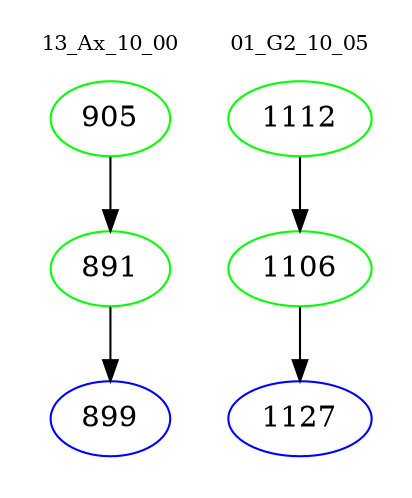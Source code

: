 digraph{
subgraph cluster_0 {
color = white
label = "13_Ax_10_00";
fontsize=10;
T0_905 [label="905", color="green"]
T0_905 -> T0_891 [color="black"]
T0_891 [label="891", color="green"]
T0_891 -> T0_899 [color="black"]
T0_899 [label="899", color="blue"]
}
subgraph cluster_1 {
color = white
label = "01_G2_10_05";
fontsize=10;
T1_1112 [label="1112", color="green"]
T1_1112 -> T1_1106 [color="black"]
T1_1106 [label="1106", color="green"]
T1_1106 -> T1_1127 [color="black"]
T1_1127 [label="1127", color="blue"]
}
}
